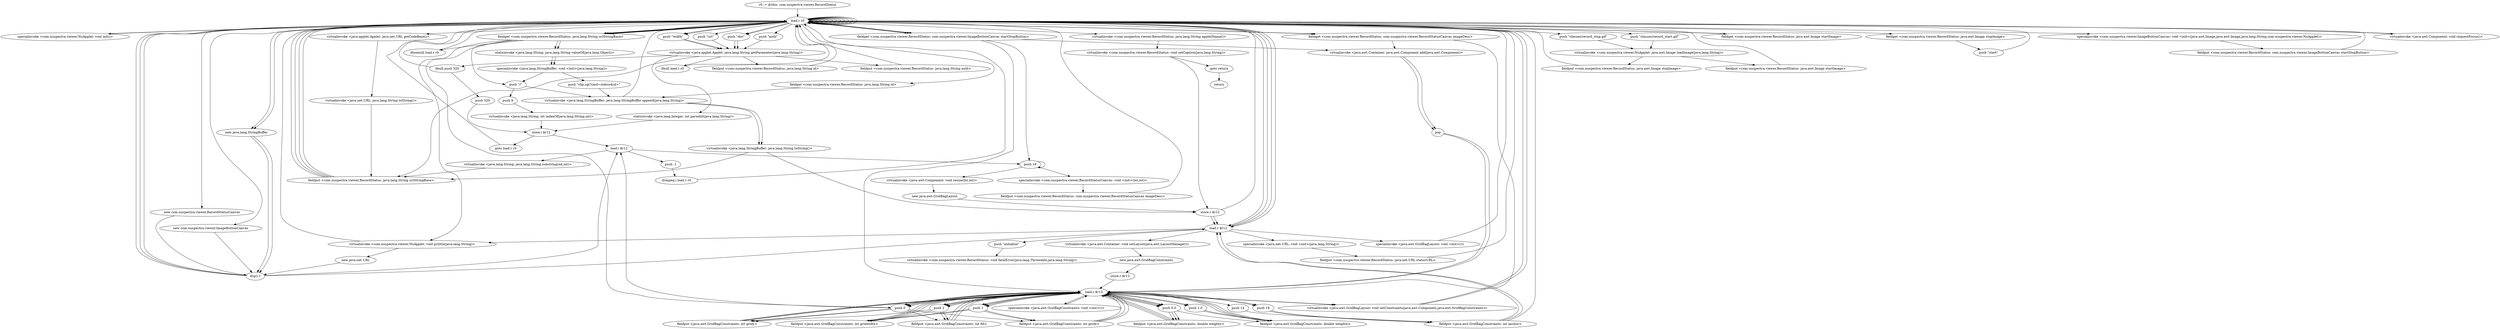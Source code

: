 digraph "" {
    "r0 := @this: com.nuspectra.viewer.RecordStatus"
    "load.r r0"
    "r0 := @this: com.nuspectra.viewer.RecordStatus"->"load.r r0";
    "specialinvoke <com.nuspectra.viewer.NuApplet: void init()>"
    "load.r r0"->"specialinvoke <com.nuspectra.viewer.NuApplet: void init()>";
    "specialinvoke <com.nuspectra.viewer.NuApplet: void init()>"->"load.r r0";
    "load.r r0"->"load.r r0";
    "push \"url\""
    "load.r r0"->"push \"url\"";
    "virtualinvoke <java.applet.Applet: java.lang.String getParameter(java.lang.String)>"
    "push \"url\""->"virtualinvoke <java.applet.Applet: java.lang.String getParameter(java.lang.String)>";
    "fieldput <com.nuspectra.viewer.RecordStatus: java.lang.String urlStringBase>"
    "virtualinvoke <java.applet.Applet: java.lang.String getParameter(java.lang.String)>"->"fieldput <com.nuspectra.viewer.RecordStatus: java.lang.String urlStringBase>";
    "fieldput <com.nuspectra.viewer.RecordStatus: java.lang.String urlStringBase>"->"load.r r0";
    "fieldget <com.nuspectra.viewer.RecordStatus: java.lang.String urlStringBase>"
    "load.r r0"->"fieldget <com.nuspectra.viewer.RecordStatus: java.lang.String urlStringBase>";
    "ifnonnull load.r r0"
    "fieldget <com.nuspectra.viewer.RecordStatus: java.lang.String urlStringBase>"->"ifnonnull load.r r0";
    "ifnonnull load.r r0"->"load.r r0";
    "load.r r0"->"load.r r0";
    "virtualinvoke <java.applet.Applet: java.net.URL getCodeBase()>"
    "load.r r0"->"virtualinvoke <java.applet.Applet: java.net.URL getCodeBase()>";
    "virtualinvoke <java.net.URL: java.lang.String toString()>"
    "virtualinvoke <java.applet.Applet: java.net.URL getCodeBase()>"->"virtualinvoke <java.net.URL: java.lang.String toString()>";
    "virtualinvoke <java.net.URL: java.lang.String toString()>"->"fieldput <com.nuspectra.viewer.RecordStatus: java.lang.String urlStringBase>";
    "fieldput <com.nuspectra.viewer.RecordStatus: java.lang.String urlStringBase>"->"load.r r0";
    "load.r r0"->"fieldget <com.nuspectra.viewer.RecordStatus: java.lang.String urlStringBase>";
    "push \"/\""
    "fieldget <com.nuspectra.viewer.RecordStatus: java.lang.String urlStringBase>"->"push \"/\"";
    "push 9"
    "push \"/\""->"push 9";
    "virtualinvoke <java.lang.String: int indexOf(java.lang.String,int)>"
    "push 9"->"virtualinvoke <java.lang.String: int indexOf(java.lang.String,int)>";
    "store.i $r12"
    "virtualinvoke <java.lang.String: int indexOf(java.lang.String,int)>"->"store.i $r12";
    "load.i $r12"
    "store.i $r12"->"load.i $r12";
    "push -1"
    "load.i $r12"->"push -1";
    "ifcmpeq.i load.r r0"
    "push -1"->"ifcmpeq.i load.r r0";
    "ifcmpeq.i load.r r0"->"load.r r0";
    "load.r r0"->"load.r r0";
    "load.r r0"->"fieldget <com.nuspectra.viewer.RecordStatus: java.lang.String urlStringBase>";
    "push 0"
    "fieldget <com.nuspectra.viewer.RecordStatus: java.lang.String urlStringBase>"->"push 0";
    "push 0"->"load.i $r12";
    "virtualinvoke <java.lang.String: java.lang.String substring(int,int)>"
    "load.i $r12"->"virtualinvoke <java.lang.String: java.lang.String substring(int,int)>";
    "virtualinvoke <java.lang.String: java.lang.String substring(int,int)>"->"fieldput <com.nuspectra.viewer.RecordStatus: java.lang.String urlStringBase>";
    "fieldput <com.nuspectra.viewer.RecordStatus: java.lang.String urlStringBase>"->"load.r r0";
    "new java.lang.StringBuffer"
    "load.r r0"->"new java.lang.StringBuffer";
    "dup1.r"
    "new java.lang.StringBuffer"->"dup1.r";
    "dup1.r"->"load.r r0";
    "load.r r0"->"fieldget <com.nuspectra.viewer.RecordStatus: java.lang.String urlStringBase>";
    "staticinvoke <java.lang.String: java.lang.String valueOf(java.lang.Object)>"
    "fieldget <com.nuspectra.viewer.RecordStatus: java.lang.String urlStringBase>"->"staticinvoke <java.lang.String: java.lang.String valueOf(java.lang.Object)>";
    "specialinvoke <java.lang.StringBuffer: void <init>(java.lang.String)>"
    "staticinvoke <java.lang.String: java.lang.String valueOf(java.lang.Object)>"->"specialinvoke <java.lang.StringBuffer: void <init>(java.lang.String)>";
    "specialinvoke <java.lang.StringBuffer: void <init>(java.lang.String)>"->"push \"/\"";
    "virtualinvoke <java.lang.StringBuffer: java.lang.StringBuffer append(java.lang.String)>"
    "push \"/\""->"virtualinvoke <java.lang.StringBuffer: java.lang.StringBuffer append(java.lang.String)>";
    "virtualinvoke <java.lang.StringBuffer: java.lang.String toString()>"
    "virtualinvoke <java.lang.StringBuffer: java.lang.StringBuffer append(java.lang.String)>"->"virtualinvoke <java.lang.StringBuffer: java.lang.String toString()>";
    "virtualinvoke <java.lang.StringBuffer: java.lang.String toString()>"->"fieldput <com.nuspectra.viewer.RecordStatus: java.lang.String urlStringBase>";
    "fieldput <com.nuspectra.viewer.RecordStatus: java.lang.String urlStringBase>"->"load.r r0";
    "push \"doc\""
    "load.r r0"->"push \"doc\"";
    "push \"doc\""->"virtualinvoke <java.applet.Applet: java.lang.String getParameter(java.lang.String)>";
    "ifnull load.r r0"
    "virtualinvoke <java.applet.Applet: java.lang.String getParameter(java.lang.String)>"->"ifnull load.r r0";
    "ifnull load.r r0"->"load.r r0";
    "load.r r0"->"load.r r0";
    "load.r r0"->"push \"doc\"";
    "push \"doc\""->"virtualinvoke <java.applet.Applet: java.lang.String getParameter(java.lang.String)>";
    "fieldput <com.nuspectra.viewer.RecordStatus: java.lang.String id>"
    "virtualinvoke <java.applet.Applet: java.lang.String getParameter(java.lang.String)>"->"fieldput <com.nuspectra.viewer.RecordStatus: java.lang.String id>";
    "fieldput <com.nuspectra.viewer.RecordStatus: java.lang.String id>"->"load.r r0";
    "load.r r0"->"load.r r0";
    "load.r r0"->"fieldget <com.nuspectra.viewer.RecordStatus: java.lang.String urlStringBase>";
    "virtualinvoke <com.nuspectra.viewer.NuApplet: void println(java.lang.String)>"
    "fieldget <com.nuspectra.viewer.RecordStatus: java.lang.String urlStringBase>"->"virtualinvoke <com.nuspectra.viewer.NuApplet: void println(java.lang.String)>";
    "virtualinvoke <com.nuspectra.viewer.NuApplet: void println(java.lang.String)>"->"load.r r0";
    "load.r r0"->"load.r r0";
    "load.r r0"->"new java.lang.StringBuffer";
    "new java.lang.StringBuffer"->"dup1.r";
    "dup1.r"->"load.r r0";
    "load.r r0"->"fieldget <com.nuspectra.viewer.RecordStatus: java.lang.String urlStringBase>";
    "fieldget <com.nuspectra.viewer.RecordStatus: java.lang.String urlStringBase>"->"staticinvoke <java.lang.String: java.lang.String valueOf(java.lang.Object)>";
    "staticinvoke <java.lang.String: java.lang.String valueOf(java.lang.Object)>"->"specialinvoke <java.lang.StringBuffer: void <init>(java.lang.String)>";
    "push \"clip.cgi?cmd=status&id=\""
    "specialinvoke <java.lang.StringBuffer: void <init>(java.lang.String)>"->"push \"clip.cgi?cmd=status&id=\"";
    "push \"clip.cgi?cmd=status&id=\""->"virtualinvoke <java.lang.StringBuffer: java.lang.StringBuffer append(java.lang.String)>";
    "virtualinvoke <java.lang.StringBuffer: java.lang.StringBuffer append(java.lang.String)>"->"load.r r0";
    "fieldget <com.nuspectra.viewer.RecordStatus: java.lang.String id>"
    "load.r r0"->"fieldget <com.nuspectra.viewer.RecordStatus: java.lang.String id>";
    "fieldget <com.nuspectra.viewer.RecordStatus: java.lang.String id>"->"virtualinvoke <java.lang.StringBuffer: java.lang.StringBuffer append(java.lang.String)>";
    "virtualinvoke <java.lang.StringBuffer: java.lang.StringBuffer append(java.lang.String)>"->"virtualinvoke <java.lang.StringBuffer: java.lang.String toString()>";
    "store.r $r12"
    "virtualinvoke <java.lang.StringBuffer: java.lang.String toString()>"->"store.r $r12";
    "load.r $r12"
    "store.r $r12"->"load.r $r12";
    "load.r $r12"->"virtualinvoke <com.nuspectra.viewer.NuApplet: void println(java.lang.String)>";
    "new java.net.URL"
    "virtualinvoke <com.nuspectra.viewer.NuApplet: void println(java.lang.String)>"->"new java.net.URL";
    "new java.net.URL"->"dup1.r";
    "dup1.r"->"load.r $r12";
    "specialinvoke <java.net.URL: void <init>(java.lang.String)>"
    "load.r $r12"->"specialinvoke <java.net.URL: void <init>(java.lang.String)>";
    "fieldput <com.nuspectra.viewer.RecordStatus: java.net.URL statusURL>"
    "specialinvoke <java.net.URL: void <init>(java.lang.String)>"->"fieldput <com.nuspectra.viewer.RecordStatus: java.net.URL statusURL>";
    "fieldput <com.nuspectra.viewer.RecordStatus: java.net.URL statusURL>"->"load.r r0";
    "load.r r0"->"load.r r0";
    "push \"auth\""
    "load.r r0"->"push \"auth\"";
    "push \"auth\""->"virtualinvoke <java.applet.Applet: java.lang.String getParameter(java.lang.String)>";
    "fieldput <com.nuspectra.viewer.RecordStatus: java.lang.String auth>"
    "virtualinvoke <java.applet.Applet: java.lang.String getParameter(java.lang.String)>"->"fieldput <com.nuspectra.viewer.RecordStatus: java.lang.String auth>";
    "fieldput <com.nuspectra.viewer.RecordStatus: java.lang.String auth>"->"load.r r0";
    "push \"width\""
    "load.r r0"->"push \"width\"";
    "push \"width\""->"virtualinvoke <java.applet.Applet: java.lang.String getParameter(java.lang.String)>";
    "ifnull push 320"
    "virtualinvoke <java.applet.Applet: java.lang.String getParameter(java.lang.String)>"->"ifnull push 320";
    "ifnull push 320"->"load.r r0";
    "load.r r0"->"push \"width\"";
    "push \"width\""->"virtualinvoke <java.applet.Applet: java.lang.String getParameter(java.lang.String)>";
    "staticinvoke <java.lang.Integer: int parseInt(java.lang.String)>"
    "virtualinvoke <java.applet.Applet: java.lang.String getParameter(java.lang.String)>"->"staticinvoke <java.lang.Integer: int parseInt(java.lang.String)>";
    "staticinvoke <java.lang.Integer: int parseInt(java.lang.String)>"->"store.i $r12";
    "goto load.r r0"
    "store.i $r12"->"goto load.r r0";
    "goto load.r r0"->"load.r r0";
    "new com.nuspectra.viewer.RecordStatusCanvas"
    "load.r r0"->"new com.nuspectra.viewer.RecordStatusCanvas";
    "new com.nuspectra.viewer.RecordStatusCanvas"->"dup1.r";
    "dup1.r"->"load.i $r12";
    "push 16"
    "load.i $r12"->"push 16";
    "specialinvoke <com.nuspectra.viewer.RecordStatusCanvas: void <init>(int,int)>"
    "push 16"->"specialinvoke <com.nuspectra.viewer.RecordStatusCanvas: void <init>(int,int)>";
    "fieldput <com.nuspectra.viewer.RecordStatus: com.nuspectra.viewer.RecordStatusCanvas imageDesc>"
    "specialinvoke <com.nuspectra.viewer.RecordStatusCanvas: void <init>(int,int)>"->"fieldput <com.nuspectra.viewer.RecordStatus: com.nuspectra.viewer.RecordStatusCanvas imageDesc>";
    "fieldput <com.nuspectra.viewer.RecordStatus: com.nuspectra.viewer.RecordStatusCanvas imageDesc>"->"load.r r0";
    "load.r r0"->"load.r r0";
    "push \"classes/record_stop.gif\""
    "load.r r0"->"push \"classes/record_stop.gif\"";
    "virtualinvoke <com.nuspectra.viewer.NuApplet: java.awt.Image loadImage(java.lang.String)>"
    "push \"classes/record_stop.gif\""->"virtualinvoke <com.nuspectra.viewer.NuApplet: java.awt.Image loadImage(java.lang.String)>";
    "fieldput <com.nuspectra.viewer.RecordStatus: java.awt.Image stopImage>"
    "virtualinvoke <com.nuspectra.viewer.NuApplet: java.awt.Image loadImage(java.lang.String)>"->"fieldput <com.nuspectra.viewer.RecordStatus: java.awt.Image stopImage>";
    "fieldput <com.nuspectra.viewer.RecordStatus: java.awt.Image stopImage>"->"load.r r0";
    "load.r r0"->"load.r r0";
    "push \"classes/record_start.gif\""
    "load.r r0"->"push \"classes/record_start.gif\"";
    "push \"classes/record_start.gif\""->"virtualinvoke <com.nuspectra.viewer.NuApplet: java.awt.Image loadImage(java.lang.String)>";
    "fieldput <com.nuspectra.viewer.RecordStatus: java.awt.Image startImage>"
    "virtualinvoke <com.nuspectra.viewer.NuApplet: java.awt.Image loadImage(java.lang.String)>"->"fieldput <com.nuspectra.viewer.RecordStatus: java.awt.Image startImage>";
    "fieldput <com.nuspectra.viewer.RecordStatus: java.awt.Image startImage>"->"load.r r0";
    "new com.nuspectra.viewer.ImageButtonCanvas"
    "load.r r0"->"new com.nuspectra.viewer.ImageButtonCanvas";
    "new com.nuspectra.viewer.ImageButtonCanvas"->"dup1.r";
    "dup1.r"->"load.r r0";
    "fieldget <com.nuspectra.viewer.RecordStatus: java.awt.Image startImage>"
    "load.r r0"->"fieldget <com.nuspectra.viewer.RecordStatus: java.awt.Image startImage>";
    "fieldget <com.nuspectra.viewer.RecordStatus: java.awt.Image startImage>"->"load.r r0";
    "fieldget <com.nuspectra.viewer.RecordStatus: java.awt.Image stopImage>"
    "load.r r0"->"fieldget <com.nuspectra.viewer.RecordStatus: java.awt.Image stopImage>";
    "push \"start\""
    "fieldget <com.nuspectra.viewer.RecordStatus: java.awt.Image stopImage>"->"push \"start\"";
    "push \"start\""->"load.r r0";
    "specialinvoke <com.nuspectra.viewer.ImageButtonCanvas: void <init>(java.awt.Image,java.awt.Image,java.lang.String,com.nuspectra.viewer.NuApplet)>"
    "load.r r0"->"specialinvoke <com.nuspectra.viewer.ImageButtonCanvas: void <init>(java.awt.Image,java.awt.Image,java.lang.String,com.nuspectra.viewer.NuApplet)>";
    "fieldput <com.nuspectra.viewer.RecordStatus: com.nuspectra.viewer.ImageButtonCanvas startStopButton>"
    "specialinvoke <com.nuspectra.viewer.ImageButtonCanvas: void <init>(java.awt.Image,java.awt.Image,java.lang.String,com.nuspectra.viewer.NuApplet)>"->"fieldput <com.nuspectra.viewer.RecordStatus: com.nuspectra.viewer.ImageButtonCanvas startStopButton>";
    "fieldput <com.nuspectra.viewer.RecordStatus: com.nuspectra.viewer.ImageButtonCanvas startStopButton>"->"load.r r0";
    "fieldget <com.nuspectra.viewer.RecordStatus: com.nuspectra.viewer.ImageButtonCanvas startStopButton>"
    "load.r r0"->"fieldget <com.nuspectra.viewer.RecordStatus: com.nuspectra.viewer.ImageButtonCanvas startStopButton>";
    "fieldget <com.nuspectra.viewer.RecordStatus: com.nuspectra.viewer.ImageButtonCanvas startStopButton>"->"push 16";
    "push 16"->"push 16";
    "virtualinvoke <java.awt.Component: void resize(int,int)>"
    "push 16"->"virtualinvoke <java.awt.Component: void resize(int,int)>";
    "new java.awt.GridBagLayout"
    "virtualinvoke <java.awt.Component: void resize(int,int)>"->"new java.awt.GridBagLayout";
    "new java.awt.GridBagLayout"->"store.r $r12";
    "store.r $r12"->"load.r $r12";
    "specialinvoke <java.awt.GridBagLayout: void <init>()>"
    "load.r $r12"->"specialinvoke <java.awt.GridBagLayout: void <init>()>";
    "specialinvoke <java.awt.GridBagLayout: void <init>()>"->"load.r r0";
    "load.r r0"->"load.r $r12";
    "virtualinvoke <java.awt.Container: void setLayout(java.awt.LayoutManager)>"
    "load.r $r12"->"virtualinvoke <java.awt.Container: void setLayout(java.awt.LayoutManager)>";
    "new java.awt.GridBagConstraints"
    "virtualinvoke <java.awt.Container: void setLayout(java.awt.LayoutManager)>"->"new java.awt.GridBagConstraints";
    "store.r $r13"
    "new java.awt.GridBagConstraints"->"store.r $r13";
    "load.r $r13"
    "store.r $r13"->"load.r $r13";
    "specialinvoke <java.awt.GridBagConstraints: void <init>()>"
    "load.r $r13"->"specialinvoke <java.awt.GridBagConstraints: void <init>()>";
    "specialinvoke <java.awt.GridBagConstraints: void <init>()>"->"load.r $r13";
    "push 1"
    "load.r $r13"->"push 1";
    "fieldput <java.awt.GridBagConstraints: int gridwidth>"
    "push 1"->"fieldput <java.awt.GridBagConstraints: int gridwidth>";
    "fieldput <java.awt.GridBagConstraints: int gridwidth>"->"load.r $r13";
    "push 0.0"
    "load.r $r13"->"push 0.0";
    "fieldput <java.awt.GridBagConstraints: double weighty>"
    "push 0.0"->"fieldput <java.awt.GridBagConstraints: double weighty>";
    "fieldput <java.awt.GridBagConstraints: double weighty>"->"load.r $r13";
    "load.r $r13"->"push 0.0";
    "fieldput <java.awt.GridBagConstraints: double weightx>"
    "push 0.0"->"fieldput <java.awt.GridBagConstraints: double weightx>";
    "fieldput <java.awt.GridBagConstraints: double weightx>"->"load.r $r13";
    "load.r $r13"->"push 0";
    "fieldput <java.awt.GridBagConstraints: int gridx>"
    "push 0"->"fieldput <java.awt.GridBagConstraints: int gridx>";
    "fieldput <java.awt.GridBagConstraints: int gridx>"->"load.r $r13";
    "load.r $r13"->"push 0";
    "fieldput <java.awt.GridBagConstraints: int gridy>"
    "push 0"->"fieldput <java.awt.GridBagConstraints: int gridy>";
    "fieldput <java.awt.GridBagConstraints: int gridy>"->"load.r $r13";
    "load.r $r13"->"push 0";
    "fieldput <java.awt.GridBagConstraints: int fill>"
    "push 0"->"fieldput <java.awt.GridBagConstraints: int fill>";
    "fieldput <java.awt.GridBagConstraints: int fill>"->"load.r $r13";
    "push 18"
    "load.r $r13"->"push 18";
    "fieldput <java.awt.GridBagConstraints: int anchor>"
    "push 18"->"fieldput <java.awt.GridBagConstraints: int anchor>";
    "fieldput <java.awt.GridBagConstraints: int anchor>"->"load.r $r12";
    "load.r $r12"->"load.r r0";
    "load.r r0"->"fieldget <com.nuspectra.viewer.RecordStatus: com.nuspectra.viewer.ImageButtonCanvas startStopButton>";
    "fieldget <com.nuspectra.viewer.RecordStatus: com.nuspectra.viewer.ImageButtonCanvas startStopButton>"->"load.r $r13";
    "virtualinvoke <java.awt.GridBagLayout: void setConstraints(java.awt.Component,java.awt.GridBagConstraints)>"
    "load.r $r13"->"virtualinvoke <java.awt.GridBagLayout: void setConstraints(java.awt.Component,java.awt.GridBagConstraints)>";
    "virtualinvoke <java.awt.GridBagLayout: void setConstraints(java.awt.Component,java.awt.GridBagConstraints)>"->"load.r r0";
    "load.r r0"->"load.r r0";
    "load.r r0"->"fieldget <com.nuspectra.viewer.RecordStatus: com.nuspectra.viewer.ImageButtonCanvas startStopButton>";
    "virtualinvoke <java.awt.Container: java.awt.Component add(java.awt.Component)>"
    "fieldget <com.nuspectra.viewer.RecordStatus: com.nuspectra.viewer.ImageButtonCanvas startStopButton>"->"virtualinvoke <java.awt.Container: java.awt.Component add(java.awt.Component)>";
    "pop"
    "virtualinvoke <java.awt.Container: java.awt.Component add(java.awt.Component)>"->"pop";
    "pop"->"load.r $r13";
    "push 2"
    "load.r $r13"->"push 2";
    "push 2"->"fieldput <java.awt.GridBagConstraints: int gridwidth>";
    "fieldput <java.awt.GridBagConstraints: int gridwidth>"->"load.r $r13";
    "load.r $r13"->"push 0.0";
    "push 0.0"->"fieldput <java.awt.GridBagConstraints: double weighty>";
    "fieldput <java.awt.GridBagConstraints: double weighty>"->"load.r $r13";
    "push 1.0"
    "load.r $r13"->"push 1.0";
    "push 1.0"->"fieldput <java.awt.GridBagConstraints: double weightx>";
    "fieldput <java.awt.GridBagConstraints: double weightx>"->"load.r $r13";
    "load.r $r13"->"push 1";
    "push 1"->"fieldput <java.awt.GridBagConstraints: int gridx>";
    "fieldput <java.awt.GridBagConstraints: int gridx>"->"load.r $r13";
    "load.r $r13"->"push 0";
    "push 0"->"fieldput <java.awt.GridBagConstraints: int gridy>";
    "fieldput <java.awt.GridBagConstraints: int gridy>"->"load.r $r13";
    "load.r $r13"->"push 2";
    "push 2"->"fieldput <java.awt.GridBagConstraints: int fill>";
    "fieldput <java.awt.GridBagConstraints: int fill>"->"load.r $r13";
    "load.r $r13"->"push 18";
    "push 18"->"fieldput <java.awt.GridBagConstraints: int anchor>";
    "fieldput <java.awt.GridBagConstraints: int anchor>"->"load.r $r12";
    "load.r $r12"->"load.r r0";
    "fieldget <com.nuspectra.viewer.RecordStatus: com.nuspectra.viewer.RecordStatusCanvas imageDesc>"
    "load.r r0"->"fieldget <com.nuspectra.viewer.RecordStatus: com.nuspectra.viewer.RecordStatusCanvas imageDesc>";
    "fieldget <com.nuspectra.viewer.RecordStatus: com.nuspectra.viewer.RecordStatusCanvas imageDesc>"->"load.r $r13";
    "load.r $r13"->"virtualinvoke <java.awt.GridBagLayout: void setConstraints(java.awt.Component,java.awt.GridBagConstraints)>";
    "virtualinvoke <java.awt.GridBagLayout: void setConstraints(java.awt.Component,java.awt.GridBagConstraints)>"->"load.r r0";
    "load.r r0"->"load.r r0";
    "load.r r0"->"fieldget <com.nuspectra.viewer.RecordStatus: com.nuspectra.viewer.RecordStatusCanvas imageDesc>";
    "fieldget <com.nuspectra.viewer.RecordStatus: com.nuspectra.viewer.RecordStatusCanvas imageDesc>"->"virtualinvoke <java.awt.Container: java.awt.Component add(java.awt.Component)>";
    "virtualinvoke <java.awt.Container: java.awt.Component add(java.awt.Component)>"->"pop";
    "pop"->"load.r $r13";
    "load.r $r13"->"push 1";
    "push 1"->"fieldput <java.awt.GridBagConstraints: int gridwidth>";
    "fieldput <java.awt.GridBagConstraints: int gridwidth>"->"load.r $r13";
    "load.r $r13"->"push 0.0";
    "push 0.0"->"fieldput <java.awt.GridBagConstraints: double weighty>";
    "fieldput <java.awt.GridBagConstraints: double weighty>"->"load.r $r13";
    "load.r $r13"->"push 1.0";
    "push 1.0"->"fieldput <java.awt.GridBagConstraints: double weightx>";
    "fieldput <java.awt.GridBagConstraints: double weightx>"->"load.r $r13";
    "load.r $r13"->"push 1";
    "push 1"->"fieldput <java.awt.GridBagConstraints: int gridx>";
    "fieldput <java.awt.GridBagConstraints: int gridx>"->"load.r $r13";
    "load.r $r13"->"push 2";
    "push 2"->"fieldput <java.awt.GridBagConstraints: int gridy>";
    "fieldput <java.awt.GridBagConstraints: int gridy>"->"load.r $r13";
    "load.r $r13"->"push 2";
    "push 2"->"fieldput <java.awt.GridBagConstraints: int fill>";
    "fieldput <java.awt.GridBagConstraints: int fill>"->"load.r $r13";
    "push 14"
    "load.r $r13"->"push 14";
    "push 14"->"fieldput <java.awt.GridBagConstraints: int anchor>";
    "fieldput <java.awt.GridBagConstraints: int anchor>"->"load.r r0";
    "virtualinvoke <java.awt.Component: void requestFocus()>"
    "load.r r0"->"virtualinvoke <java.awt.Component: void requestFocus()>";
    "virtualinvoke <java.awt.Component: void requestFocus()>"->"load.r r0";
    "load.r r0"->"load.r r0";
    "virtualinvoke <com.nuspectra.viewer.RecordStatus: java.lang.String appletName()>"
    "load.r r0"->"virtualinvoke <com.nuspectra.viewer.RecordStatus: java.lang.String appletName()>";
    "virtualinvoke <com.nuspectra.viewer.RecordStatus: void setCaption(java.lang.String)>"
    "virtualinvoke <com.nuspectra.viewer.RecordStatus: java.lang.String appletName()>"->"virtualinvoke <com.nuspectra.viewer.RecordStatus: void setCaption(java.lang.String)>";
    "goto return"
    "virtualinvoke <com.nuspectra.viewer.RecordStatus: void setCaption(java.lang.String)>"->"goto return";
    "return"
    "goto return"->"return";
    "virtualinvoke <com.nuspectra.viewer.RecordStatus: void setCaption(java.lang.String)>"->"store.r $r12";
    "store.r $r12"->"load.r r0";
    "load.r r0"->"load.r $r12";
    "push \"initialize\""
    "load.r $r12"->"push \"initialize\"";
    "virtualinvoke <com.nuspectra.viewer.RecordStatus: void fatalError(java.lang.Throwable,java.lang.String)>"
    "push \"initialize\""->"virtualinvoke <com.nuspectra.viewer.RecordStatus: void fatalError(java.lang.Throwable,java.lang.String)>";
    "push 320"
    "ifnull push 320"->"push 320";
    "push 320"->"store.i $r12";
}
